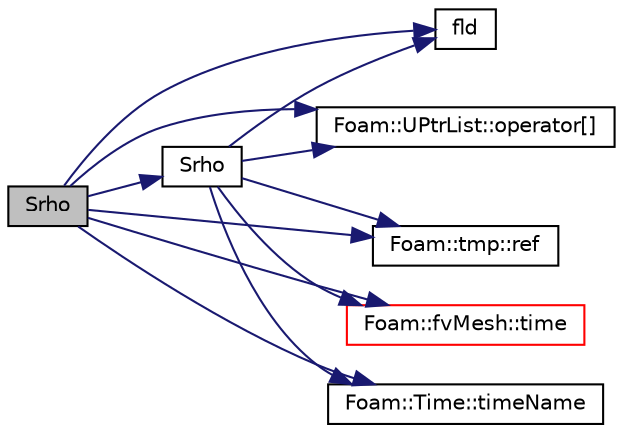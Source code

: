 digraph "Srho"
{
  bgcolor="transparent";
  edge [fontname="Helvetica",fontsize="10",labelfontname="Helvetica",labelfontsize="10"];
  node [fontname="Helvetica",fontsize="10",shape=record];
  rankdir="LR";
  Node356 [label="Srho",height=0.2,width=0.4,color="black", fillcolor="grey75", style="filled", fontcolor="black"];
  Node356 -> Node357 [color="midnightblue",fontsize="10",style="solid",fontname="Helvetica"];
  Node357 [label="fld",height=0.2,width=0.4,color="black",URL="$a19337.html#a378472d1f8b33eeefbda63a947476c8c"];
  Node356 -> Node358 [color="midnightblue",fontsize="10",style="solid",fontname="Helvetica"];
  Node358 [label="Foam::UPtrList::operator[]",height=0.2,width=0.4,color="black",URL="$a27101.html#a92eab3a97cd59afdf63a26b0a90642a9",tooltip="Return element const reference. "];
  Node356 -> Node359 [color="midnightblue",fontsize="10",style="solid",fontname="Helvetica"];
  Node359 [label="Foam::tmp::ref",height=0.2,width=0.4,color="black",URL="$a27077.html#aeaf81e641282874cef07f5b808efc83b",tooltip="Return non-const reference or generate a fatal error. "];
  Node356 -> Node360 [color="midnightblue",fontsize="10",style="solid",fontname="Helvetica"];
  Node360 [label="Srho",height=0.2,width=0.4,color="black",URL="$a24741.html#a55c4c7fdcc959d2d4543a6947d102ec2",tooltip="Return tmp total mass source for carrier phase. "];
  Node360 -> Node357 [color="midnightblue",fontsize="10",style="solid",fontname="Helvetica"];
  Node360 -> Node358 [color="midnightblue",fontsize="10",style="solid",fontname="Helvetica"];
  Node360 -> Node359 [color="midnightblue",fontsize="10",style="solid",fontname="Helvetica"];
  Node360 -> Node361 [color="midnightblue",fontsize="10",style="solid",fontname="Helvetica"];
  Node361 [label="Foam::fvMesh::time",height=0.2,width=0.4,color="red",URL="$a23593.html#a0d94096809fe3376b29a2a29ca11bb18",tooltip="Return the top-level database. "];
  Node360 -> Node363 [color="midnightblue",fontsize="10",style="solid",fontname="Helvetica"];
  Node363 [label="Foam::Time::timeName",height=0.2,width=0.4,color="black",URL="$a27457.html#a5ae6a110de1b22323e19a46943c7f0c1",tooltip="Return time name of given scalar time. "];
  Node356 -> Node361 [color="midnightblue",fontsize="10",style="solid",fontname="Helvetica"];
  Node356 -> Node363 [color="midnightblue",fontsize="10",style="solid",fontname="Helvetica"];
}
